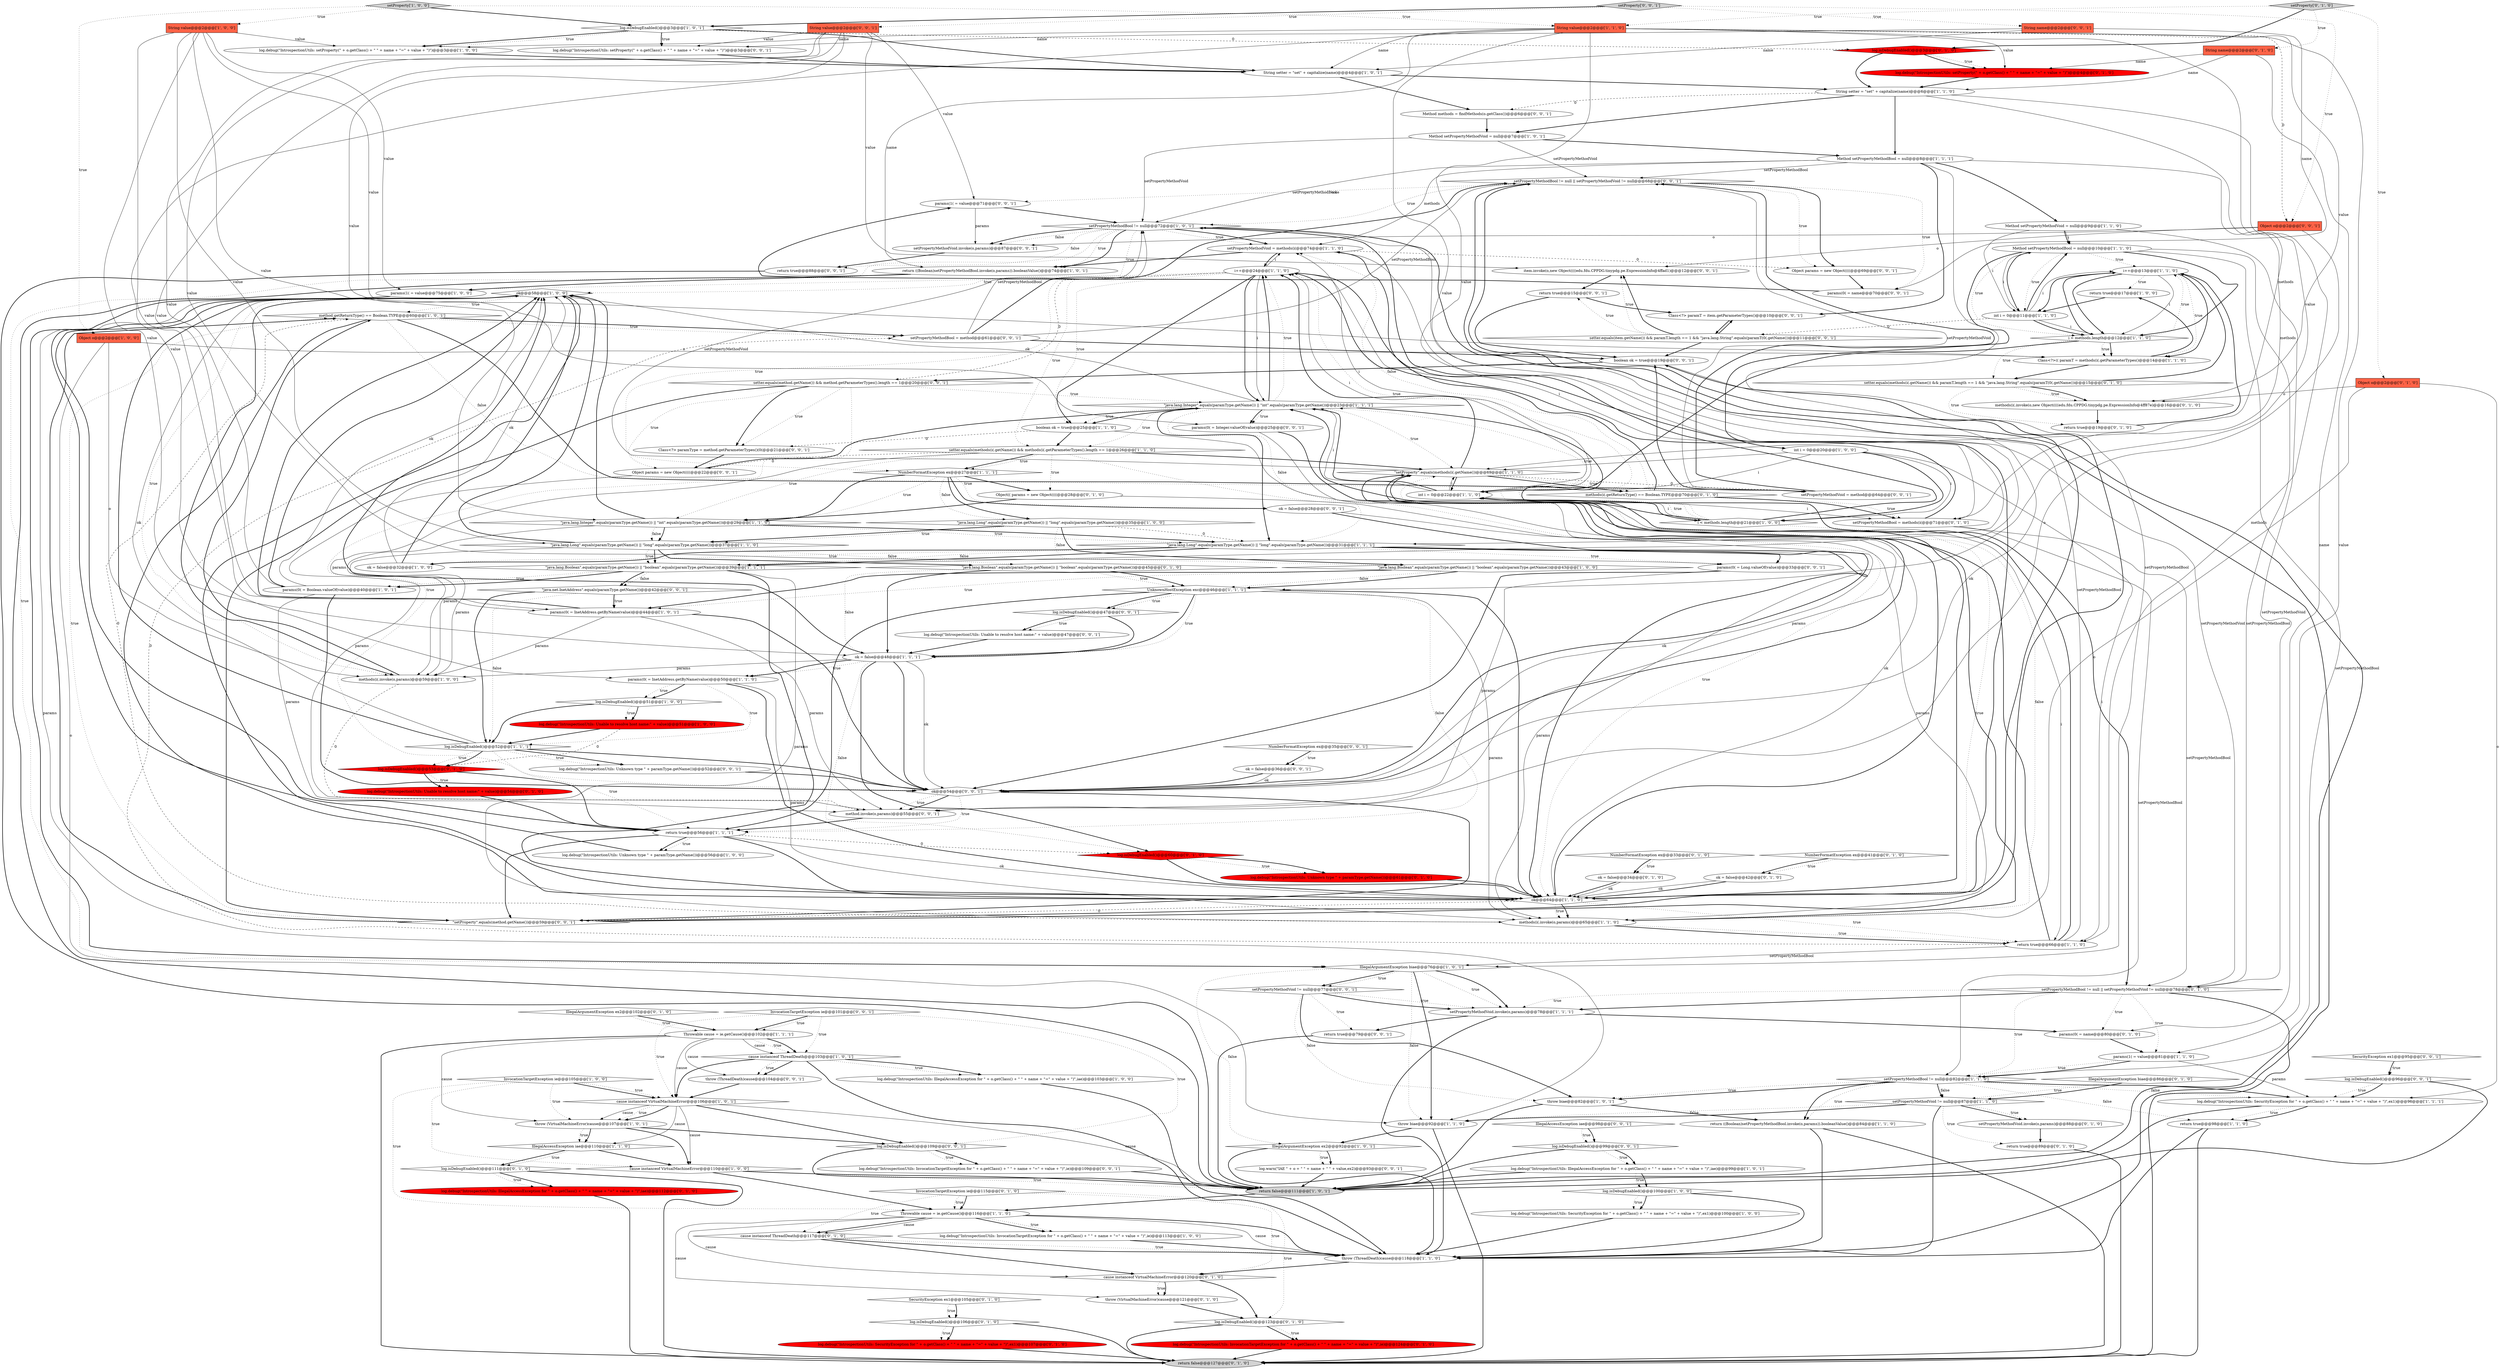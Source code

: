 digraph {
103 [style = filled, label = "IllegalArgumentException biae@@@86@@@['0', '1', '0']", fillcolor = white, shape = diamond image = "AAA0AAABBB2BBB"];
57 [style = filled, label = "log.debug(\"IntrospectionUtils: Unknown type \" + paramType.getName())@@@56@@@['1', '0', '0']", fillcolor = white, shape = ellipse image = "AAA0AAABBB1BBB"];
135 [style = filled, label = "Method methods = findMethods(o.getClass())@@@6@@@['0', '0', '1']", fillcolor = white, shape = ellipse image = "AAA0AAABBB3BBB"];
71 [style = filled, label = "String value@@@2@@@['1', '1', '0']", fillcolor = tomato, shape = box image = "AAA0AAABBB1BBB"];
16 [style = filled, label = "methods(i(.invoke(o,params)@@@65@@@['1', '1', '0']", fillcolor = white, shape = ellipse image = "AAA0AAABBB1BBB"];
153 [style = filled, label = "log.isDebugEnabled()@@@47@@@['0', '0', '1']", fillcolor = white, shape = diamond image = "AAA0AAABBB3BBB"];
150 [style = filled, label = "setPropertyMethodBool != null || setPropertyMethodVoid != null@@@68@@@['0', '0', '1']", fillcolor = white, shape = diamond image = "AAA0AAABBB3BBB"];
43 [style = filled, label = "ok@@@58@@@['1', '0', '0']", fillcolor = white, shape = diamond image = "AAA0AAABBB1BBB"];
74 [style = filled, label = "Throwable cause = ie.getCause()@@@116@@@['1', '1', '0']", fillcolor = white, shape = ellipse image = "AAA0AAABBB1BBB"];
0 [style = filled, label = "log.debug(\"IntrospectionUtils: IllegalAccessException for \" + o.getClass() + \" \" + name + \"=\" + value + \")\",iae)@@@99@@@['1', '0', '1']", fillcolor = white, shape = ellipse image = "AAA0AAABBB1BBB"];
20 [style = filled, label = "return true@@@17@@@['1', '0', '0']", fillcolor = white, shape = ellipse image = "AAA0AAABBB1BBB"];
51 [style = filled, label = "method.getReturnType() == Boolean.TYPE@@@60@@@['1', '0', '1']", fillcolor = white, shape = diamond image = "AAA0AAABBB1BBB"];
93 [style = filled, label = "ok = false@@@34@@@['0', '1', '0']", fillcolor = white, shape = ellipse image = "AAA0AAABBB2BBB"];
112 [style = filled, label = "setProperty['0', '1', '0']", fillcolor = lightgray, shape = diamond image = "AAA0AAABBB2BBB"];
8 [style = filled, label = "\"setProperty\".equals(methods(i(.getName())@@@69@@@['1', '1', '0']", fillcolor = white, shape = diamond image = "AAA0AAABBB1BBB"];
55 [style = filled, label = "String setter = \"set\" + capitalize(name)@@@4@@@['1', '0', '1']", fillcolor = white, shape = ellipse image = "AAA0AAABBB1BBB"];
134 [style = filled, label = "setter.equals(method.getName()) && method.getParameterTypes().length == 1@@@20@@@['0', '0', '1']", fillcolor = white, shape = diamond image = "AAA0AAABBB3BBB"];
95 [style = filled, label = "log.isDebugEnabled()@@@3@@@['0', '1', '0']", fillcolor = red, shape = diamond image = "AAA1AAABBB2BBB"];
148 [style = filled, label = "Class<?> paramT = item.getParameterTypes()@@@10@@@['0', '0', '1']", fillcolor = white, shape = ellipse image = "AAA0AAABBB3BBB"];
21 [style = filled, label = "cause instanceof ThreadDeath@@@103@@@['1', '0', '1']", fillcolor = white, shape = diamond image = "AAA0AAABBB1BBB"];
123 [style = filled, label = "setPropertyMethodBool = method@@@61@@@['0', '0', '1']", fillcolor = white, shape = ellipse image = "AAA0AAABBB3BBB"];
90 [style = filled, label = "methods(i(.getReturnType() == Boolean.TYPE@@@70@@@['0', '1', '0']", fillcolor = white, shape = diamond image = "AAA0AAABBB2BBB"];
119 [style = filled, label = "params(1( = value@@@71@@@['0', '0', '1']", fillcolor = white, shape = ellipse image = "AAA0AAABBB3BBB"];
2 [style = filled, label = "log.debug(\"IntrospectionUtils: IllegalAccessException for \" + o.getClass() + \" \" + name + \"=\" + value + \")\",iae)@@@103@@@['1', '0', '0']", fillcolor = white, shape = ellipse image = "AAA0AAABBB1BBB"];
113 [style = filled, label = "log.debug(\"IntrospectionUtils: SecurityException for \" + o.getClass() + \" \" + name + \"=\" + value + \")\",ex1)@@@107@@@['0', '1', '0']", fillcolor = red, shape = ellipse image = "AAA1AAABBB2BBB"];
62 [style = filled, label = "\"java.lang.Long\".equals(paramType.getName()) || \"long\".equals(paramType.getName())@@@31@@@['1', '1', '1']", fillcolor = white, shape = diamond image = "AAA0AAABBB1BBB"];
111 [style = filled, label = "NumberFormatException ex@@@41@@@['0', '1', '0']", fillcolor = white, shape = diamond image = "AAA0AAABBB2BBB"];
64 [style = filled, label = "Object o@@@2@@@['1', '0', '0']", fillcolor = tomato, shape = box image = "AAA0AAABBB1BBB"];
27 [style = filled, label = "int i = 0@@@22@@@['1', '1', '0']", fillcolor = white, shape = ellipse image = "AAA0AAABBB1BBB"];
128 [style = filled, label = "throw (ThreadDeath)cause@@@104@@@['0', '0', '1']", fillcolor = white, shape = ellipse image = "AAA0AAABBB3BBB"];
68 [style = filled, label = "log.debug(\"IntrospectionUtils: Unable to resolve host name:\" + value)@@@51@@@['1', '0', '0']", fillcolor = red, shape = ellipse image = "AAA1AAABBB1BBB"];
79 [style = filled, label = "Object o@@@2@@@['0', '1', '0']", fillcolor = tomato, shape = box image = "AAA0AAABBB2BBB"];
13 [style = filled, label = "\"java.lang.Integer\".equals(paramType.getName()) || \"int\".equals(paramType.getName())@@@23@@@['1', '1', '1']", fillcolor = white, shape = diamond image = "AAA0AAABBB1BBB"];
96 [style = filled, label = "log.isDebugEnabled()@@@60@@@['0', '1', '0']", fillcolor = red, shape = diamond image = "AAA1AAABBB2BBB"];
35 [style = filled, label = "log.debug(\"IntrospectionUtils: SecurityException for \" + o.getClass() + \" \" + name + \"=\" + value + \")\",ex1)@@@100@@@['1', '0', '0']", fillcolor = white, shape = ellipse image = "AAA0AAABBB1BBB"];
41 [style = filled, label = "log.isDebugEnabled()@@@51@@@['1', '0', '0']", fillcolor = white, shape = diamond image = "AAA0AAABBB1BBB"];
141 [style = filled, label = "IllegalAccessException iae@@@98@@@['0', '0', '1']", fillcolor = white, shape = diamond image = "AAA0AAABBB3BBB"];
85 [style = filled, label = "log.isDebugEnabled()@@@123@@@['0', '1', '0']", fillcolor = white, shape = diamond image = "AAA0AAABBB2BBB"];
77 [style = filled, label = "NumberFormatException ex@@@27@@@['1', '1', '1']", fillcolor = white, shape = diamond image = "AAA0AAABBB1BBB"];
136 [style = filled, label = "return true@@@88@@@['0', '0', '1']", fillcolor = white, shape = ellipse image = "AAA0AAABBB3BBB"];
130 [style = filled, label = "log.isDebugEnabled()@@@96@@@['0', '0', '1']", fillcolor = white, shape = diamond image = "AAA0AAABBB3BBB"];
49 [style = filled, label = "log.debug(\"IntrospectionUtils: SecurityException for \" + o.getClass() + \" \" + name + \"=\" + value + \")\",ex1)@@@96@@@['1', '1', '1']", fillcolor = white, shape = ellipse image = "AAA0AAABBB1BBB"];
87 [style = filled, label = "\"java.lang.Boolean\".equals(paramType.getName()) || \"boolean\".equals(paramType.getName())@@@45@@@['0', '1', '0']", fillcolor = white, shape = diamond image = "AAA0AAABBB2BBB"];
6 [style = filled, label = "return false@@@111@@@['1', '0', '1']", fillcolor = lightgray, shape = ellipse image = "AAA0AAABBB1BBB"];
105 [style = filled, label = "log.debug(\"IntrospectionUtils: setProperty(\" + o.getClass() + \" \" + name + \"=\" + value + \")\")@@@4@@@['0', '1', '0']", fillcolor = red, shape = ellipse image = "AAA1AAABBB2BBB"];
1 [style = filled, label = "throw (ThreadDeath)cause@@@118@@@['1', '1', '0']", fillcolor = white, shape = ellipse image = "AAA0AAABBB1BBB"];
137 [style = filled, label = "log.isDebugEnabled()@@@109@@@['0', '0', '1']", fillcolor = white, shape = diamond image = "AAA0AAABBB3BBB"];
42 [style = filled, label = "Method setPropertyMethodBool = null@@@10@@@['1', '1', '0']", fillcolor = white, shape = ellipse image = "AAA0AAABBB1BBB"];
28 [style = filled, label = "params(0( = Boolean.valueOf(value)@@@40@@@['1', '0', '1']", fillcolor = white, shape = ellipse image = "AAA0AAABBB1BBB"];
80 [style = filled, label = "log.debug(\"IntrospectionUtils: Unable to resolve host name:\" + value)@@@54@@@['0', '1', '0']", fillcolor = red, shape = ellipse image = "AAA1AAABBB2BBB"];
34 [style = filled, label = "return ((Boolean)setPropertyMethodBool.invoke(o,params)).booleanValue()@@@84@@@['1', '1', '0']", fillcolor = white, shape = ellipse image = "AAA0AAABBB1BBB"];
44 [style = filled, label = "log.debug(\"IntrospectionUtils: setProperty(\" + o.getClass() + \" \" + name + \"=\" + value + \")\")@@@3@@@['1', '0', '0']", fillcolor = white, shape = ellipse image = "AAA0AAABBB1BBB"];
26 [style = filled, label = "setProperty['1', '0', '0']", fillcolor = lightgray, shape = diamond image = "AAA0AAABBB1BBB"];
46 [style = filled, label = "throw biae@@@92@@@['1', '1', '0']", fillcolor = white, shape = ellipse image = "AAA0AAABBB1BBB"];
48 [style = filled, label = "return true@@@66@@@['1', '1', '0']", fillcolor = white, shape = ellipse image = "AAA0AAABBB1BBB"];
61 [style = filled, label = "return true@@@56@@@['1', '1', '1']", fillcolor = white, shape = ellipse image = "AAA0AAABBB1BBB"];
140 [style = filled, label = "\"java.net.InetAddress\".equals(paramType.getName())@@@42@@@['0', '0', '1']", fillcolor = white, shape = diamond image = "AAA0AAABBB3BBB"];
45 [style = filled, label = "UnknownHostException exc@@@46@@@['1', '1', '1']", fillcolor = white, shape = diamond image = "AAA0AAABBB1BBB"];
149 [style = filled, label = "SecurityException ex1@@@95@@@['0', '0', '1']", fillcolor = white, shape = diamond image = "AAA0AAABBB3BBB"];
125 [style = filled, label = "return true@@@79@@@['0', '0', '1']", fillcolor = white, shape = ellipse image = "AAA0AAABBB3BBB"];
5 [style = filled, label = "setPropertyMethodVoid.invoke(o,params)@@@78@@@['1', '1', '1']", fillcolor = white, shape = ellipse image = "AAA0AAABBB1BBB"];
109 [style = filled, label = "Object(( params = new Object((((@@@28@@@['0', '1', '0']", fillcolor = white, shape = ellipse image = "AAA0AAABBB2BBB"];
29 [style = filled, label = "ok@@@64@@@['1', '1', '0']", fillcolor = white, shape = diamond image = "AAA0AAABBB1BBB"];
86 [style = filled, label = "setter.equals(methods(i(.getName()) && paramT.length == 1 && \"java.lang.String\".equals(paramT(0(.getName())@@@15@@@['0', '1', '0']", fillcolor = white, shape = diamond image = "AAA0AAABBB2BBB"];
36 [style = filled, label = "i++@@@13@@@['1', '1', '0']", fillcolor = white, shape = ellipse image = "AAA0AAABBB1BBB"];
99 [style = filled, label = "params(0( = name@@@80@@@['0', '1', '0']", fillcolor = white, shape = ellipse image = "AAA0AAABBB2BBB"];
143 [style = filled, label = "ok = false@@@28@@@['0', '0', '1']", fillcolor = white, shape = ellipse image = "AAA0AAABBB3BBB"];
81 [style = filled, label = "log.isDebugEnabled()@@@106@@@['0', '1', '0']", fillcolor = white, shape = diamond image = "AAA0AAABBB2BBB"];
47 [style = filled, label = "setPropertyMethodBool != null@@@72@@@['1', '0', '1']", fillcolor = white, shape = diamond image = "AAA0AAABBB1BBB"];
38 [style = filled, label = "IllegalArgumentException ex2@@@92@@@['1', '0', '1']", fillcolor = white, shape = diamond image = "AAA0AAABBB1BBB"];
147 [style = filled, label = "log.debug(\"IntrospectionUtils: Unknown type \" + paramType.getName())@@@52@@@['0', '0', '1']", fillcolor = white, shape = ellipse image = "AAA0AAABBB3BBB"];
17 [style = filled, label = "throw (VirtualMachineError)cause@@@107@@@['1', '0', '1']", fillcolor = white, shape = ellipse image = "AAA0AAABBB1BBB"];
54 [style = filled, label = "IllegalArgumentException biae@@@76@@@['1', '0', '1']", fillcolor = white, shape = diamond image = "AAA0AAABBB1BBB"];
114 [style = filled, label = "cause instanceof ThreadDeath@@@117@@@['0', '1', '0']", fillcolor = white, shape = diamond image = "AAA0AAABBB2BBB"];
7 [style = filled, label = "params(0( = InetAddress.getByName(value)@@@50@@@['1', '1', '0']", fillcolor = white, shape = ellipse image = "AAA0AAABBB1BBB"];
24 [style = filled, label = "Class<?>(( paramT = methods(i(.getParameterTypes()@@@14@@@['1', '1', '0']", fillcolor = white, shape = ellipse image = "AAA0AAABBB1BBB"];
122 [style = filled, label = "String name@@@2@@@['0', '0', '1']", fillcolor = tomato, shape = box image = "AAA0AAABBB3BBB"];
84 [style = filled, label = "log.debug(\"IntrospectionUtils: InvocationTargetException for \" + o.getClass() + \" \" + name + \"=\" + value + \")\",ie)@@@124@@@['0', '1', '0']", fillcolor = red, shape = ellipse image = "AAA1AAABBB2BBB"];
107 [style = filled, label = "methods(i(.invoke(o,new Object((((edu.fdu.CPPDG.tinypdg.pe.ExpressionInfo@4ff87e)@@@16@@@['0', '1', '0']", fillcolor = white, shape = ellipse image = "AAA0AAABBB2BBB"];
155 [style = filled, label = "NumberFormatException ex@@@35@@@['0', '0', '1']", fillcolor = white, shape = diamond image = "AAA0AAABBB3BBB"];
108 [style = filled, label = "log.isDebugEnabled()@@@111@@@['0', '1', '0']", fillcolor = white, shape = diamond image = "AAA0AAABBB2BBB"];
144 [style = filled, label = "ok@@@54@@@['0', '0', '1']", fillcolor = white, shape = diamond image = "AAA0AAABBB3BBB"];
31 [style = filled, label = "log.debug(\"IntrospectionUtils: InvocationTargetException for \" + o.getClass() + \" \" + name + \"=\" + value + \")\",ie)@@@113@@@['1', '0', '0']", fillcolor = white, shape = ellipse image = "AAA0AAABBB1BBB"];
82 [style = filled, label = "log.debug(\"IntrospectionUtils: IllegalAccessException for \" + o.getClass() + \" \" + name + \"=\" + value + \")\",iae)@@@112@@@['0', '1', '0']", fillcolor = red, shape = ellipse image = "AAA1AAABBB2BBB"];
121 [style = filled, label = "log.debug(\"IntrospectionUtils: setProperty(\" + o.getClass() + \" \" + name + \"=\" + value + \")\")@@@3@@@['0', '0', '1']", fillcolor = white, shape = ellipse image = "AAA0AAABBB3BBB"];
18 [style = filled, label = "String setter = \"set\" + capitalize(name)@@@6@@@['1', '1', '0']", fillcolor = white, shape = ellipse image = "AAA0AAABBB1BBB"];
104 [style = filled, label = "log.debug(\"IntrospectionUtils: Unknown type \" + paramType.getName())@@@61@@@['0', '1', '0']", fillcolor = red, shape = ellipse image = "AAA1AAABBB2BBB"];
52 [style = filled, label = "Method setPropertyMethodBool = null@@@8@@@['1', '1', '1']", fillcolor = white, shape = ellipse image = "AAA0AAABBB1BBB"];
59 [style = filled, label = "\"java.lang.Integer\".equals(paramType.getName()) || \"int\".equals(paramType.getName())@@@29@@@['1', '1', '0']", fillcolor = white, shape = diamond image = "AAA0AAABBB1BBB"];
76 [style = filled, label = "cause instanceof VirtualMachineError@@@110@@@['1', '0', '0']", fillcolor = white, shape = diamond image = "AAA0AAABBB1BBB"];
132 [style = filled, label = "return true@@@15@@@['0', '0', '1']", fillcolor = white, shape = ellipse image = "AAA0AAABBB3BBB"];
94 [style = filled, label = "return true@@@89@@@['0', '1', '0']", fillcolor = white, shape = ellipse image = "AAA0AAABBB2BBB"];
15 [style = filled, label = "setPropertyMethodVoid != null@@@87@@@['1', '1', '0']", fillcolor = white, shape = diamond image = "AAA0AAABBB1BBB"];
110 [style = filled, label = "throw (VirtualMachineError)cause@@@121@@@['0', '1', '0']", fillcolor = white, shape = ellipse image = "AAA0AAABBB2BBB"];
124 [style = filled, label = "setPropertyMethodVoid = method@@@64@@@['0', '0', '1']", fillcolor = white, shape = ellipse image = "AAA0AAABBB3BBB"];
56 [style = filled, label = "boolean ok = true@@@25@@@['1', '1', '0']", fillcolor = white, shape = ellipse image = "AAA0AAABBB1BBB"];
142 [style = filled, label = "boolean ok = true@@@19@@@['0', '0', '1']", fillcolor = white, shape = ellipse image = "AAA0AAABBB3BBB"];
4 [style = filled, label = "log.isDebugEnabled()@@@52@@@['1', '1', '1']", fillcolor = white, shape = diamond image = "AAA0AAABBB1BBB"];
120 [style = filled, label = "String value@@@2@@@['0', '0', '1']", fillcolor = tomato, shape = box image = "AAA0AAABBB3BBB"];
70 [style = filled, label = "log.isDebugEnabled()@@@3@@@['1', '0', '1']", fillcolor = white, shape = diamond image = "AAA0AAABBB1BBB"];
158 [style = filled, label = "params(0( = Integer.valueOf(value)@@@25@@@['0', '0', '1']", fillcolor = white, shape = ellipse image = "AAA0AAABBB3BBB"];
23 [style = filled, label = "setter.equals(methods(i(.getName()) && methods(i(.getParameterTypes().length == 1@@@26@@@['1', '1', '0']", fillcolor = white, shape = diamond image = "AAA0AAABBB1BBB"];
60 [style = filled, label = "return ((Boolean)setPropertyMethodBool.invoke(o,params)).booleanValue()@@@74@@@['1', '0', '1']", fillcolor = white, shape = ellipse image = "AAA0AAABBB1BBB"];
106 [style = filled, label = "IllegalArgumentException ex2@@@102@@@['0', '1', '0']", fillcolor = white, shape = diamond image = "AAA0AAABBB2BBB"];
25 [style = filled, label = "Method setPropertyMethodVoid = null@@@9@@@['1', '1', '0']", fillcolor = white, shape = ellipse image = "AAA0AAABBB1BBB"];
159 [style = filled, label = "params(0( = name@@@70@@@['0', '0', '1']", fillcolor = white, shape = ellipse image = "AAA0AAABBB3BBB"];
156 [style = filled, label = "Object o@@@2@@@['0', '0', '1']", fillcolor = tomato, shape = box image = "AAA0AAABBB3BBB"];
91 [style = filled, label = "setPropertyMethodBool = methods(i(@@@71@@@['0', '1', '0']", fillcolor = white, shape = ellipse image = "AAA0AAABBB2BBB"];
67 [style = filled, label = "String value@@@2@@@['1', '0', '0']", fillcolor = tomato, shape = box image = "AAA0AAABBB1BBB"];
73 [style = filled, label = "IllegalAccessException iae@@@110@@@['1', '1', '0']", fillcolor = white, shape = diamond image = "AAA0AAABBB1BBB"];
145 [style = filled, label = "log.warn(\"IAE \" + o + \" \" + name + \" \" + value,ex2)@@@93@@@['0', '0', '1']", fillcolor = white, shape = ellipse image = "AAA0AAABBB3BBB"];
151 [style = filled, label = "InvocationTargetException ie@@@101@@@['0', '0', '1']", fillcolor = white, shape = diamond image = "AAA0AAABBB3BBB"];
98 [style = filled, label = "NumberFormatException ex@@@33@@@['0', '1', '0']", fillcolor = white, shape = diamond image = "AAA0AAABBB2BBB"];
12 [style = filled, label = "cause instanceof VirtualMachineError@@@106@@@['1', '0', '1']", fillcolor = white, shape = diamond image = "AAA0AAABBB1BBB"];
154 [style = filled, label = "Class<?> paramType = method.getParameterTypes()(0(@@@21@@@['0', '0', '1']", fillcolor = white, shape = ellipse image = "AAA0AAABBB3BBB"];
129 [style = filled, label = "ok = false@@@36@@@['0', '0', '1']", fillcolor = white, shape = ellipse image = "AAA0AAABBB3BBB"];
118 [style = filled, label = "setPropertyMethodVoid != null@@@77@@@['0', '0', '1']", fillcolor = white, shape = diamond image = "AAA0AAABBB3BBB"];
138 [style = filled, label = "item.invoke(o,new Object((((edu.fdu.CPPDG.tinypdg.pe.ExpressionInfo@4ffad1)@@@12@@@['0', '0', '1']", fillcolor = white, shape = ellipse image = "AAA0AAABBB3BBB"];
32 [style = filled, label = "setPropertyMethodBool != null@@@82@@@['1', '1', '0']", fillcolor = white, shape = diamond image = "AAA0AAABBB1BBB"];
37 [style = filled, label = "Method setPropertyMethodVoid = null@@@7@@@['1', '0', '1']", fillcolor = white, shape = ellipse image = "AAA0AAABBB1BBB"];
30 [style = filled, label = "int i = 0@@@20@@@['1', '0', '0']", fillcolor = white, shape = ellipse image = "AAA0AAABBB1BBB"];
33 [style = filled, label = "throw biae@@@82@@@['1', '0', '1']", fillcolor = white, shape = ellipse image = "AAA0AAABBB1BBB"];
66 [style = filled, label = "i < methods.length@@@12@@@['1', '1', '0']", fillcolor = white, shape = diamond image = "AAA0AAABBB1BBB"];
11 [style = filled, label = "return true@@@98@@@['1', '1', '0']", fillcolor = white, shape = ellipse image = "AAA0AAABBB1BBB"];
83 [style = filled, label = "cause instanceof VirtualMachineError@@@120@@@['0', '1', '0']", fillcolor = white, shape = diamond image = "AAA0AAABBB2BBB"];
40 [style = filled, label = "params(0( = InetAddress.getByName(value)@@@44@@@['1', '0', '1']", fillcolor = white, shape = ellipse image = "AAA0AAABBB1BBB"];
75 [style = filled, label = "setPropertyMethodVoid = methods(i(@@@74@@@['1', '1', '0']", fillcolor = white, shape = ellipse image = "AAA0AAABBB1BBB"];
115 [style = filled, label = "log.isDebugEnabled()@@@53@@@['0', '1', '0']", fillcolor = red, shape = diamond image = "AAA1AAABBB2BBB"];
10 [style = filled, label = "Throwable cause = ie.getCause()@@@102@@@['1', '1', '1']", fillcolor = white, shape = ellipse image = "AAA0AAABBB1BBB"];
127 [style = filled, label = "Object params = new Object((((@@@22@@@['0', '0', '1']", fillcolor = white, shape = ellipse image = "AAA0AAABBB3BBB"];
3 [style = filled, label = "i < methods.length@@@21@@@['1', '0', '0']", fillcolor = white, shape = diamond image = "AAA0AAABBB1BBB"];
50 [style = filled, label = "log.isDebugEnabled()@@@100@@@['1', '0', '0']", fillcolor = white, shape = diamond image = "AAA0AAABBB1BBB"];
63 [style = filled, label = "\"java.lang.Long\".equals(paramType.getName()) || \"long\".equals(paramType.getName())@@@35@@@['1', '0', '0']", fillcolor = white, shape = diamond image = "AAA0AAABBB1BBB"];
131 [style = filled, label = "params(0( = Long.valueOf(value)@@@33@@@['0', '0', '1']", fillcolor = white, shape = ellipse image = "AAA0AAABBB3BBB"];
152 [style = filled, label = "setProperty['0', '0', '1']", fillcolor = lightgray, shape = diamond image = "AAA0AAABBB3BBB"];
102 [style = filled, label = "InvocationTargetException ie@@@115@@@['0', '1', '0']", fillcolor = white, shape = diamond image = "AAA0AAABBB2BBB"];
97 [style = filled, label = "return false@@@127@@@['0', '1', '0']", fillcolor = lightgray, shape = ellipse image = "AAA0AAABBB2BBB"];
126 [style = filled, label = "log.debug(\"IntrospectionUtils: InvocationTargetException for \" + o.getClass() + \" \" + name + \"=\" + value + \")\",ie)@@@109@@@['0', '0', '1']", fillcolor = white, shape = ellipse image = "AAA0AAABBB3BBB"];
100 [style = filled, label = "return true@@@19@@@['0', '1', '0']", fillcolor = white, shape = ellipse image = "AAA0AAABBB2BBB"];
14 [style = filled, label = "i++@@@24@@@['1', '1', '0']", fillcolor = white, shape = ellipse image = "AAA0AAABBB1BBB"];
146 [style = filled, label = "log.debug(\"IntrospectionUtils: Unable to resolve host name:\" + value)@@@47@@@['0', '0', '1']", fillcolor = white, shape = ellipse image = "AAA0AAABBB3BBB"];
39 [style = filled, label = "int i = 0@@@11@@@['1', '1', '0']", fillcolor = white, shape = ellipse image = "AAA0AAABBB1BBB"];
53 [style = filled, label = "methods(i(.invoke(o,params)@@@59@@@['1', '0', '0']", fillcolor = white, shape = ellipse image = "AAA0AAABBB1BBB"];
19 [style = filled, label = "ok = false@@@32@@@['1', '0', '0']", fillcolor = white, shape = ellipse image = "AAA0AAABBB1BBB"];
88 [style = filled, label = "String name@@@2@@@['0', '1', '0']", fillcolor = tomato, shape = box image = "AAA0AAABBB2BBB"];
89 [style = filled, label = "ok = false@@@42@@@['0', '1', '0']", fillcolor = white, shape = ellipse image = "AAA0AAABBB2BBB"];
160 [style = filled, label = "method.invoke(o,params)@@@55@@@['0', '0', '1']", fillcolor = white, shape = ellipse image = "AAA0AAABBB3BBB"];
69 [style = filled, label = "\"java.lang.Boolean\".equals(paramType.getName()) || \"boolean\".equals(paramType.getName())@@@39@@@['1', '1', '1']", fillcolor = white, shape = diamond image = "AAA0AAABBB1BBB"];
117 [style = filled, label = "Object params = new Object((((@@@69@@@['0', '0', '1']", fillcolor = white, shape = ellipse image = "AAA0AAABBB3BBB"];
161 [style = filled, label = "\"setProperty\".equals(method.getName())@@@59@@@['0', '0', '1']", fillcolor = white, shape = diamond image = "AAA0AAABBB3BBB"];
58 [style = filled, label = "\"java.lang.Long\".equals(paramType.getName()) || \"long\".equals(paramType.getName())@@@37@@@['1', '1', '0']", fillcolor = white, shape = diamond image = "AAA0AAABBB1BBB"];
139 [style = filled, label = "log.isDebugEnabled()@@@99@@@['0', '0', '1']", fillcolor = white, shape = diamond image = "AAA0AAABBB3BBB"];
65 [style = filled, label = "params(1( = value@@@75@@@['1', '0', '0']", fillcolor = white, shape = ellipse image = "AAA0AAABBB1BBB"];
72 [style = filled, label = "params(1( = value@@@81@@@['1', '1', '0']", fillcolor = white, shape = ellipse image = "AAA0AAABBB1BBB"];
157 [style = filled, label = "setter.equals(item.getName()) && paramT.length == 1 && \"java.lang.String\".equals(paramT(0(.getName())@@@11@@@['0', '0', '1']", fillcolor = white, shape = diamond image = "AAA0AAABBB3BBB"];
92 [style = filled, label = "setPropertyMethodBool != null || setPropertyMethodVoid != null@@@78@@@['0', '1', '0']", fillcolor = white, shape = diamond image = "AAA0AAABBB2BBB"];
22 [style = filled, label = "InvocationTargetException ie@@@105@@@['1', '0', '0']", fillcolor = white, shape = diamond image = "AAA0AAABBB1BBB"];
133 [style = filled, label = "setPropertyMethodVoid.invoke(o,params)@@@87@@@['0', '0', '1']", fillcolor = white, shape = ellipse image = "AAA0AAABBB3BBB"];
116 [style = filled, label = "SecurityException ex1@@@105@@@['0', '1', '0']", fillcolor = white, shape = diamond image = "AAA0AAABBB2BBB"];
101 [style = filled, label = "setPropertyMethodVoid.invoke(o,params)@@@88@@@['0', '1', '0']", fillcolor = white, shape = ellipse image = "AAA0AAABBB2BBB"];
9 [style = filled, label = "ok = false@@@48@@@['1', '1', '1']", fillcolor = white, shape = ellipse image = "AAA0AAABBB1BBB"];
78 [style = filled, label = "\"java.lang.Boolean\".equals(paramType.getName()) || \"boolean\".equals(paramType.getName())@@@43@@@['1', '0', '0']", fillcolor = white, shape = diamond image = "AAA0AAABBB1BBB"];
109->59 [style = bold, label=""];
81->113 [style = dotted, label="true"];
158->144 [style = bold, label=""];
27->48 [style = solid, label="i"];
63->62 [style = dashed, label="0"];
150->117 [style = bold, label=""];
61->57 [style = bold, label=""];
70->55 [style = bold, label=""];
59->62 [style = bold, label=""];
147->144 [style = bold, label=""];
31->1 [style = bold, label=""];
9->96 [style = bold, label=""];
9->43 [style = bold, label=""];
48->27 [style = bold, label=""];
54->5 [style = dotted, label="true"];
92->72 [style = dotted, label="true"];
21->2 [style = bold, label=""];
3->27 [style = dotted, label="true"];
47->136 [style = dotted, label="false"];
144->61 [style = dotted, label="true"];
22->74 [style = dotted, label="true"];
28->43 [style = bold, label=""];
14->91 [style = solid, label="i"];
154->127 [style = bold, label=""];
40->53 [style = solid, label="params"];
23->127 [style = dashed, label="0"];
106->10 [style = bold, label=""];
37->47 [style = solid, label="setPropertyMethodVoid"];
28->43 [style = solid, label="ok"];
91->14 [style = bold, label=""];
9->144 [style = solid, label="ok"];
77->59 [style = bold, label=""];
114->1 [style = bold, label=""];
45->153 [style = dotted, label="true"];
140->4 [style = bold, label=""];
161->142 [style = bold, label=""];
146->9 [style = bold, label=""];
148->157 [style = bold, label=""];
13->43 [style = solid, label="ok"];
52->150 [style = solid, label="setPropertyMethodBool"];
14->134 [style = dashed, label="0"];
118->33 [style = dotted, label="false"];
94->97 [style = bold, label=""];
103->15 [style = dotted, label="true"];
93->29 [style = bold, label=""];
42->32 [style = solid, label="setPropertyMethodBool"];
8->47 [style = solid, label="setPropertyMethodVoid"];
14->56 [style = bold, label=""];
52->54 [style = solid, label="setPropertyMethodBool"];
64->24 [style = solid, label="o"];
47->60 [style = dotted, label="true"];
72->32 [style = dotted, label="true"];
26->70 [style = bold, label=""];
12->76 [style = solid, label="cause"];
88->18 [style = solid, label="name"];
24->20 [style = bold, label=""];
42->92 [style = solid, label="setPropertyMethodBool"];
114->83 [style = bold, label=""];
66->24 [style = bold, label=""];
84->97 [style = bold, label=""];
71->62 [style = solid, label="value"];
39->66 [style = bold, label=""];
62->131 [style = bold, label=""];
91->32 [style = solid, label="setPropertyMethodBool"];
20->39 [style = bold, label=""];
102->74 [style = dotted, label="true"];
30->8 [style = solid, label="i"];
92->32 [style = dotted, label="true"];
54->46 [style = dotted, label="false"];
102->74 [style = bold, label=""];
87->9 [style = bold, label=""];
29->16 [style = bold, label=""];
135->37 [style = bold, label=""];
4->144 [style = bold, label=""];
110->85 [style = bold, label=""];
105->18 [style = bold, label=""];
72->32 [style = bold, label=""];
63->78 [style = dotted, label="false"];
2->1 [style = bold, label=""];
13->62 [style = bold, label=""];
55->18 [style = bold, label=""];
151->12 [style = dotted, label="true"];
42->39 [style = bold, label=""];
77->63 [style = bold, label=""];
8->14 [style = bold, label=""];
85->97 [style = bold, label=""];
21->2 [style = dotted, label="true"];
3->47 [style = bold, label=""];
122->55 [style = solid, label="name"];
32->33 [style = bold, label=""];
87->45 [style = dotted, label="true"];
112->71 [style = dotted, label="true"];
4->147 [style = bold, label=""];
115->80 [style = bold, label=""];
76->74 [style = bold, label=""];
49->11 [style = dotted, label="true"];
153->146 [style = dotted, label="true"];
35->1 [style = bold, label=""];
30->3 [style = bold, label=""];
27->91 [style = solid, label="i"];
127->160 [style = solid, label="params"];
41->68 [style = dotted, label="true"];
4->147 [style = dotted, label="true"];
50->35 [style = bold, label=""];
108->97 [style = bold, label=""];
73->108 [style = bold, label=""];
45->9 [style = bold, label=""];
49->6 [style = bold, label=""];
77->109 [style = bold, label=""];
100->36 [style = bold, label=""];
14->13 [style = solid, label="i"];
134->161 [style = bold, label=""];
71->156 [style = dashed, label="0"];
66->36 [style = dotted, label="true"];
71->55 [style = solid, label="name"];
51->124 [style = dotted, label="false"];
129->144 [style = solid, label="ok"];
80->61 [style = bold, label=""];
42->66 [style = bold, label=""];
10->17 [style = solid, label="cause"];
71->72 [style = solid, label="value"];
8->90 [style = bold, label=""];
81->113 [style = bold, label=""];
4->115 [style = dotted, label="true"];
4->61 [style = dotted, label="true"];
69->140 [style = bold, label=""];
48->8 [style = bold, label=""];
9->144 [style = bold, label=""];
102->85 [style = dotted, label="true"];
27->14 [style = solid, label="i"];
118->5 [style = bold, label=""];
145->6 [style = bold, label=""];
74->83 [style = solid, label="cause"];
63->58 [style = bold, label=""];
25->42 [style = solid, label="i"];
90->75 [style = bold, label=""];
52->25 [style = bold, label=""];
69->16 [style = solid, label="params"];
10->12 [style = solid, label="cause"];
4->43 [style = solid, label="ok"];
22->12 [style = bold, label=""];
7->4 [style = dotted, label="true"];
32->15 [style = bold, label=""];
151->137 [style = dotted, label="true"];
152->156 [style = dotted, label="true"];
15->46 [style = bold, label=""];
25->39 [style = solid, label="i"];
10->21 [style = dotted, label="true"];
33->34 [style = bold, label=""];
114->1 [style = dotted, label="true"];
71->44 [style = solid, label="name"];
106->10 [style = dotted, label="true"];
99->72 [style = bold, label=""];
17->137 [style = bold, label=""];
23->59 [style = dotted, label="true"];
74->31 [style = bold, label=""];
43->51 [style = dotted, label="true"];
56->154 [style = dashed, label="0"];
134->154 [style = bold, label=""];
70->44 [style = bold, label=""];
67->44 [style = solid, label="value"];
23->77 [style = bold, label=""];
134->154 [style = dotted, label="true"];
36->20 [style = dotted, label="true"];
26->71 [style = dotted, label="true"];
144->161 [style = bold, label=""];
112->88 [style = dotted, label="true"];
121->55 [style = bold, label=""];
43->53 [style = bold, label=""];
21->1 [style = bold, label=""];
141->139 [style = bold, label=""];
7->41 [style = dotted, label="true"];
60->6 [style = bold, label=""];
66->36 [style = bold, label=""];
67->58 [style = solid, label="value"];
60->65 [style = bold, label=""];
83->85 [style = bold, label=""];
53->160 [style = dashed, label="0"];
5->125 [style = bold, label=""];
92->97 [style = bold, label=""];
47->60 [style = bold, label=""];
152->122 [style = dotted, label="true"];
85->84 [style = bold, label=""];
54->5 [style = bold, label=""];
8->27 [style = bold, label=""];
75->60 [style = bold, label=""];
13->14 [style = bold, label=""];
117->159 [style = bold, label=""];
15->101 [style = bold, label=""];
46->38 [style = bold, label=""];
137->6 [style = bold, label=""];
142->144 [style = solid, label="ok"];
157->142 [style = bold, label=""];
136->6 [style = bold, label=""];
129->144 [style = bold, label=""];
86->100 [style = dotted, label="true"];
62->29 [style = bold, label=""];
152->70 [style = bold, label=""];
32->11 [style = dotted, label="false"];
120->138 [style = solid, label="value"];
10->21 [style = bold, label=""];
51->123 [style = bold, label=""];
78->40 [style = bold, label=""];
45->29 [style = bold, label=""];
158->160 [style = solid, label="params"];
134->13 [style = dotted, label="true"];
29->27 [style = bold, label=""];
113->97 [style = bold, label=""];
78->45 [style = dotted, label="false"];
0->50 [style = dotted, label="true"];
54->38 [style = dotted, label="false"];
119->47 [style = bold, label=""];
61->161 [style = bold, label=""];
143->144 [style = bold, label=""];
39->42 [style = bold, label=""];
9->53 [style = solid, label="params"];
67->65 [style = solid, label="value"];
90->91 [style = bold, label=""];
61->96 [style = dashed, label="0"];
58->87 [style = dotted, label="false"];
69->28 [style = dotted, label="true"];
120->131 [style = solid, label="value"];
74->114 [style = bold, label=""];
151->10 [style = bold, label=""];
52->75 [style = solid, label="methods"];
161->51 [style = dotted, label="true"];
157->138 [style = dotted, label="true"];
103->15 [style = bold, label=""];
14->23 [style = dotted, label="true"];
62->19 [style = bold, label=""];
91->92 [style = solid, label="setPropertyMethodBool"];
120->28 [style = solid, label="value"];
36->39 [style = bold, label=""];
32->33 [style = dotted, label="true"];
78->45 [style = bold, label=""];
92->5 [style = dotted, label="true"];
134->127 [style = dotted, label="true"];
27->8 [style = solid, label="i"];
38->1 [style = bold, label=""];
101->94 [style = bold, label=""];
138->132 [style = bold, label=""];
66->86 [style = dotted, label="true"];
157->148 [style = bold, label=""];
38->145 [style = bold, label=""];
111->89 [style = dotted, label="true"];
89->29 [style = solid, label="ok"];
137->126 [style = dotted, label="true"];
13->8 [style = dotted, label="true"];
79->16 [style = solid, label="o"];
67->9 [style = solid, label="value"];
14->29 [style = bold, label=""];
70->95 [style = dashed, label="0"];
25->42 [style = bold, label=""];
37->52 [style = bold, label=""];
7->41 [style = bold, label=""];
17->73 [style = dotted, label="true"];
14->13 [style = bold, label=""];
18->52 [style = bold, label=""];
49->11 [style = bold, label=""];
62->69 [style = bold, label=""];
47->75 [style = bold, label=""];
93->29 [style = solid, label="ok"];
18->8 [style = solid, label="methods"];
90->75 [style = dotted, label="false"];
42->66 [style = dotted, label="true"];
15->1 [style = bold, label=""];
132->142 [style = bold, label=""];
86->107 [style = dotted, label="true"];
11->1 [style = bold, label=""];
34->1 [style = bold, label=""];
15->101 [style = dotted, label="true"];
71->105 [style = solid, label="value"];
104->29 [style = bold, label=""];
155->129 [style = bold, label=""];
108->82 [style = bold, label=""];
77->143 [style = dotted, label="true"];
13->56 [style = bold, label=""];
50->1 [style = bold, label=""];
150->47 [style = dotted, label="true"];
111->89 [style = bold, label=""];
156->133 [style = solid, label="o"];
128->12 [style = bold, label=""];
74->114 [style = solid, label="cause"];
27->13 [style = solid, label="i"];
27->75 [style = solid, label="i"];
131->160 [style = solid, label="params"];
27->13 [style = bold, label=""];
82->97 [style = bold, label=""];
95->105 [style = dotted, label="true"];
71->69 [style = solid, label="value"];
65->54 [style = bold, label=""];
64->53 [style = solid, label="o"];
14->75 [style = solid, label="i"];
29->48 [style = dotted, label="true"];
96->29 [style = bold, label=""];
39->36 [style = solid, label="i"];
120->119 [style = solid, label="value"];
79->107 [style = solid, label="o"];
59->58 [style = bold, label=""];
144->160 [style = dotted, label="true"];
18->135 [style = dashed, label="0"];
118->5 [style = dotted, label="true"];
71->45 [style = solid, label="value"];
67->24 [style = solid, label="value"];
81->97 [style = bold, label=""];
58->87 [style = bold, label=""];
14->77 [style = dotted, label="true"];
133->136 [style = bold, label=""];
47->54 [style = dotted, label="true"];
28->144 [style = bold, label=""];
73->76 [style = bold, label=""];
23->29 [style = dotted, label="true"];
139->6 [style = bold, label=""];
36->24 [style = dotted, label="true"];
98->93 [style = dotted, label="true"];
127->13 [style = bold, label=""];
7->29 [style = bold, label=""];
123->150 [style = bold, label=""];
77->59 [style = dotted, label="true"];
13->158 [style = bold, label=""];
39->66 [style = solid, label="i"];
120->40 [style = solid, label="value"];
3->29 [style = dotted, label="true"];
54->46 [style = bold, label=""];
32->49 [style = bold, label=""];
30->48 [style = solid, label="i"];
125->6 [style = bold, label=""];
30->27 [style = solid, label="i"];
23->8 [style = bold, label=""];
62->69 [style = dotted, label="false"];
15->46 [style = dotted, label="false"];
47->133 [style = dotted, label="false"];
5->1 [style = bold, label=""];
17->76 [style = bold, label=""];
77->143 [style = bold, label=""];
92->99 [style = dotted, label="true"];
22->76 [style = dotted, label="true"];
115->80 [style = dotted, label="true"];
56->23 [style = bold, label=""];
156->160 [style = solid, label="o"];
59->53 [style = solid, label="params"];
38->145 [style = dotted, label="true"];
61->29 [style = bold, label=""];
59->43 [style = bold, label=""];
36->66 [style = bold, label=""];
92->5 [style = bold, label=""];
88->99 [style = solid, label="name"];
124->150 [style = solid, label="setPropertyMethodVoid"];
11->97 [style = bold, label=""];
25->92 [style = solid, label="setPropertyMethodVoid"];
32->34 [style = dotted, label="true"];
16->8 [style = bold, label=""];
5->99 [style = bold, label=""];
41->68 [style = bold, label=""];
12->17 [style = bold, label=""];
71->107 [style = solid, label="value"];
62->16 [style = solid, label="params"];
157->132 [style = dotted, label="true"];
8->90 [style = dotted, label="true"];
47->65 [style = dotted, label="true"];
64->46 [style = solid, label="o"];
66->24 [style = dotted, label="true"];
95->105 [style = bold, label=""];
69->28 [style = bold, label=""];
51->29 [style = bold, label=""];
118->33 [style = bold, label=""];
61->57 [style = dotted, label="true"];
151->21 [style = dotted, label="true"];
132->148 [style = bold, label=""];
46->97 [style = bold, label=""];
96->104 [style = bold, label=""];
69->140 [style = dotted, label="false"];
118->125 [style = dotted, label="true"];
23->109 [style = dotted, label="true"];
150->119 [style = dotted, label="true"];
12->6 [style = solid, label="cause"];
40->43 [style = bold, label=""];
48->47 [style = solid, label="setPropertyMethodBool"];
9->7 [style = dotted, label="true"];
70->121 [style = bold, label=""];
19->43 [style = bold, label=""];
40->160 [style = solid, label="params"];
39->42 [style = solid, label="i"];
4->115 [style = bold, label=""];
13->158 [style = dotted, label="true"];
9->96 [style = dotted, label="false"];
70->44 [style = dotted, label="true"];
6->74 [style = bold, label=""];
52->148 [style = bold, label=""];
95->18 [style = bold, label=""];
140->40 [style = dotted, label="true"];
59->58 [style = dotted, label="false"];
73->108 [style = dotted, label="true"];
33->6 [style = bold, label=""];
75->14 [style = bold, label=""];
27->3 [style = bold, label=""];
107->100 [style = bold, label=""];
122->159 [style = solid, label="name"];
55->135 [style = bold, label=""];
14->43 [style = dotted, label="true"];
140->4 [style = dotted, label="false"];
45->61 [style = dotted, label="false"];
116->81 [style = bold, label=""];
153->9 [style = bold, label=""];
123->142 [style = bold, label=""];
58->69 [style = bold, label=""];
70->121 [style = dotted, label="true"];
140->40 [style = bold, label=""];
67->59 [style = solid, label="value"];
139->0 [style = dotted, label="true"];
23->53 [style = solid, label="params"];
160->61 [style = bold, label=""];
42->30 [style = bold, label=""];
96->104 [style = dotted, label="true"];
150->117 [style = dotted, label="true"];
124->150 [style = bold, label=""];
88->105 [style = solid, label="name"];
120->158 [style = solid, label="value"];
3->13 [style = bold, label=""];
45->16 [style = solid, label="params"];
22->17 [style = dotted, label="true"];
26->67 [style = dotted, label="true"];
13->56 [style = dotted, label="true"];
40->144 [style = bold, label=""];
8->124 [style = dashed, label="0"];
27->3 [style = solid, label="i"];
102->83 [style = dotted, label="true"];
123->47 [style = solid, label="setPropertyMethodBool"];
87->45 [style = bold, label=""];
77->63 [style = dotted, label="false"];
150->159 [style = dotted, label="true"];
61->43 [style = bold, label=""];
13->92 [style = bold, label=""];
37->150 [style = solid, label="setPropertyMethodVoid"];
13->62 [style = dotted, label="false"];
67->40 [style = solid, label="value"];
78->40 [style = dotted, label="true"];
90->91 [style = dotted, label="true"];
144->160 [style = bold, label=""];
32->34 [style = bold, label=""];
76->6 [style = dotted, label="true"];
142->134 [style = bold, label=""];
9->7 [style = bold, label=""];
21->128 [style = bold, label=""];
23->77 [style = dotted, label="true"];
130->49 [style = dotted, label="true"];
21->128 [style = dotted, label="true"];
59->62 [style = dotted, label="true"];
36->24 [style = bold, label=""];
45->61 [style = bold, label=""];
109->16 [style = solid, label="params"];
108->82 [style = dotted, label="true"];
83->110 [style = dotted, label="true"];
124->142 [style = bold, label=""];
34->97 [style = bold, label=""];
54->118 [style = bold, label=""];
12->17 [style = solid, label="cause"];
45->153 [style = bold, label=""];
10->21 [style = solid, label="cause"];
43->29 [style = bold, label=""];
72->49 [style = solid, label="params"];
86->36 [style = bold, label=""];
29->16 [style = dotted, label="true"];
68->4 [style = bold, label=""];
86->107 [style = bold, label=""];
29->161 [style = dashed, label="0"];
130->6 [style = bold, label=""];
71->60 [style = solid, label="name"];
12->17 [style = dotted, label="true"];
159->119 [style = bold, label=""];
87->9 [style = dotted, label="false"];
63->78 [style = bold, label=""];
75->117 [style = dashed, label="0"];
42->36 [style = dotted, label="true"];
41->4 [style = bold, label=""];
52->47 [style = solid, label="setPropertyMethodBool"];
98->93 [style = bold, label=""];
56->29 [style = solid, label="ok"];
74->31 [style = dotted, label="true"];
45->9 [style = dotted, label="true"];
50->35 [style = dotted, label="true"];
13->23 [style = dotted, label="true"];
152->120 [style = dotted, label="true"];
1->83 [style = bold, label=""];
16->51 [style = dashed, label="0"];
126->6 [style = bold, label=""];
141->139 [style = dotted, label="true"];
44->55 [style = bold, label=""];
65->46 [style = solid, label="params"];
7->16 [style = solid, label="params"];
79->49 [style = solid, label="o"];
15->94 [style = dotted, label="true"];
48->123 [style = dashed, label="0"];
68->115 [style = dashed, label="0"];
123->150 [style = solid, label="setPropertyMethodBool"];
157->138 [style = bold, label=""];
17->73 [style = bold, label=""];
102->114 [style = dotted, label="true"];
153->146 [style = bold, label=""];
71->7 [style = solid, label="value"];
47->1 [style = bold, label=""];
42->39 [style = dotted, label="true"];
18->37 [style = bold, label=""];
115->61 [style = bold, label=""];
156->138 [style = solid, label="o"];
58->43 [style = bold, label=""];
19->43 [style = solid, label="ok"];
10->128 [style = solid, label="cause"];
51->123 [style = dotted, label="true"];
16->48 [style = dotted, label="true"];
39->157 [style = dashed, label="0"];
161->150 [style = bold, label=""];
150->6 [style = bold, label=""];
161->51 [style = bold, label=""];
134->144 [style = dotted, label="true"];
62->131 [style = dotted, label="true"];
12->137 [style = bold, label=""];
51->124 [style = bold, label=""];
3->14 [style = dotted, label="true"];
143->144 [style = solid, label="ok"];
21->12 [style = bold, label=""];
130->49 [style = bold, label=""];
112->95 [style = bold, label=""];
149->130 [style = bold, label=""];
139->0 [style = bold, label=""];
119->133 [style = solid, label="params"];
43->53 [style = dotted, label="true"];
24->86 [style = bold, label=""];
89->29 [style = bold, label=""];
10->97 [style = bold, label=""];
52->91 [style = solid, label="methods"];
16->48 [style = bold, label=""];
57->43 [style = bold, label=""];
131->144 [style = bold, label=""];
13->14 [style = dotted, label="true"];
16->8 [style = dotted, label="false"];
83->110 [style = bold, label=""];
26->64 [style = dotted, label="true"];
112->79 [style = dotted, label="true"];
122->121 [style = solid, label="name"];
3->13 [style = dotted, label="true"];
48->54 [style = solid, label="setPropertyMethodBool"];
18->48 [style = solid, label="methods"];
74->1 [style = solid, label="cause"];
29->8 [style = bold, label=""];
74->110 [style = solid, label="cause"];
4->43 [style = bold, label=""];
53->51 [style = bold, label=""];
63->58 [style = dotted, label="true"];
0->6 [style = bold, label=""];
151->10 [style = dotted, label="true"];
149->130 [style = dotted, label="true"];
61->29 [style = solid, label="ok"];
47->75 [style = dotted, label="true"];
36->66 [style = solid, label="i"];
32->49 [style = dotted, label="false"];
155->129 [style = dotted, label="true"];
76->6 [style = bold, label=""];
14->56 [style = dotted, label="true"];
62->19 [style = dotted, label="true"];
0->50 [style = bold, label=""];
22->12 [style = dotted, label="true"];
54->118 [style = dotted, label="true"];
28->160 [style = solid, label="params"];
66->27 [style = bold, label=""];
120->121 [style = solid, label="value"];
58->53 [style = solid, label="params"];
12->73 [style = solid, label="cause"];
74->1 [style = bold, label=""];
85->84 [style = dotted, label="true"];
32->15 [style = dotted, label="false"];
137->126 [style = bold, label=""];
30->3 [style = solid, label="i"];
116->81 [style = dotted, label="true"];
58->69 [style = dotted, label="true"];
69->29 [style = bold, label=""];
75->92 [style = solid, label="setPropertyMethodVoid"];
47->133 [style = bold, label=""];
}
